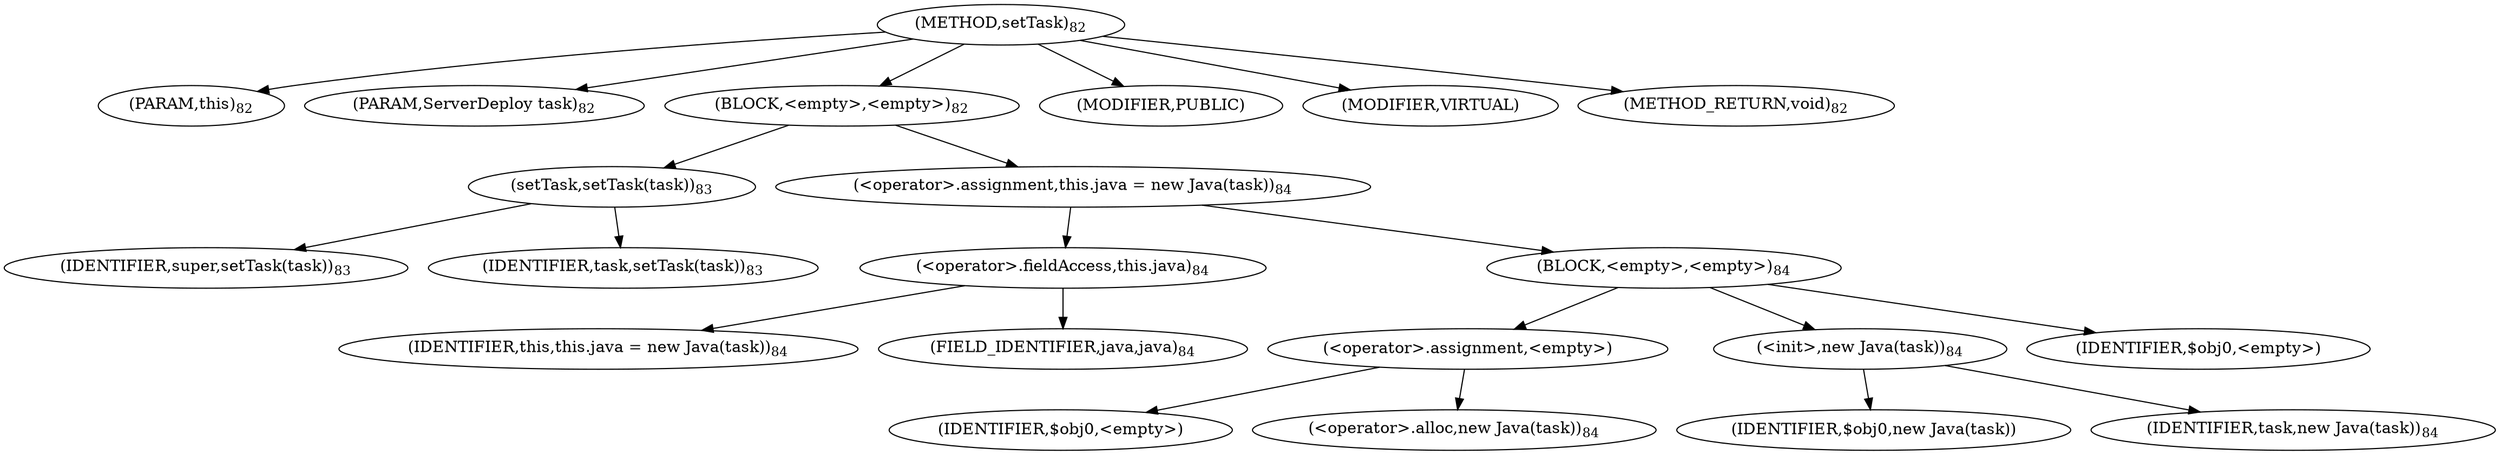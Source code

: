 digraph "setTask" {  
"64" [label = <(METHOD,setTask)<SUB>82</SUB>> ]
"65" [label = <(PARAM,this)<SUB>82</SUB>> ]
"66" [label = <(PARAM,ServerDeploy task)<SUB>82</SUB>> ]
"67" [label = <(BLOCK,&lt;empty&gt;,&lt;empty&gt;)<SUB>82</SUB>> ]
"68" [label = <(setTask,setTask(task))<SUB>83</SUB>> ]
"69" [label = <(IDENTIFIER,super,setTask(task))<SUB>83</SUB>> ]
"70" [label = <(IDENTIFIER,task,setTask(task))<SUB>83</SUB>> ]
"71" [label = <(&lt;operator&gt;.assignment,this.java = new Java(task))<SUB>84</SUB>> ]
"72" [label = <(&lt;operator&gt;.fieldAccess,this.java)<SUB>84</SUB>> ]
"73" [label = <(IDENTIFIER,this,this.java = new Java(task))<SUB>84</SUB>> ]
"74" [label = <(FIELD_IDENTIFIER,java,java)<SUB>84</SUB>> ]
"75" [label = <(BLOCK,&lt;empty&gt;,&lt;empty&gt;)<SUB>84</SUB>> ]
"76" [label = <(&lt;operator&gt;.assignment,&lt;empty&gt;)> ]
"77" [label = <(IDENTIFIER,$obj0,&lt;empty&gt;)> ]
"78" [label = <(&lt;operator&gt;.alloc,new Java(task))<SUB>84</SUB>> ]
"79" [label = <(&lt;init&gt;,new Java(task))<SUB>84</SUB>> ]
"80" [label = <(IDENTIFIER,$obj0,new Java(task))> ]
"81" [label = <(IDENTIFIER,task,new Java(task))<SUB>84</SUB>> ]
"82" [label = <(IDENTIFIER,$obj0,&lt;empty&gt;)> ]
"83" [label = <(MODIFIER,PUBLIC)> ]
"84" [label = <(MODIFIER,VIRTUAL)> ]
"85" [label = <(METHOD_RETURN,void)<SUB>82</SUB>> ]
  "64" -> "65" 
  "64" -> "66" 
  "64" -> "67" 
  "64" -> "83" 
  "64" -> "84" 
  "64" -> "85" 
  "67" -> "68" 
  "67" -> "71" 
  "68" -> "69" 
  "68" -> "70" 
  "71" -> "72" 
  "71" -> "75" 
  "72" -> "73" 
  "72" -> "74" 
  "75" -> "76" 
  "75" -> "79" 
  "75" -> "82" 
  "76" -> "77" 
  "76" -> "78" 
  "79" -> "80" 
  "79" -> "81" 
}
